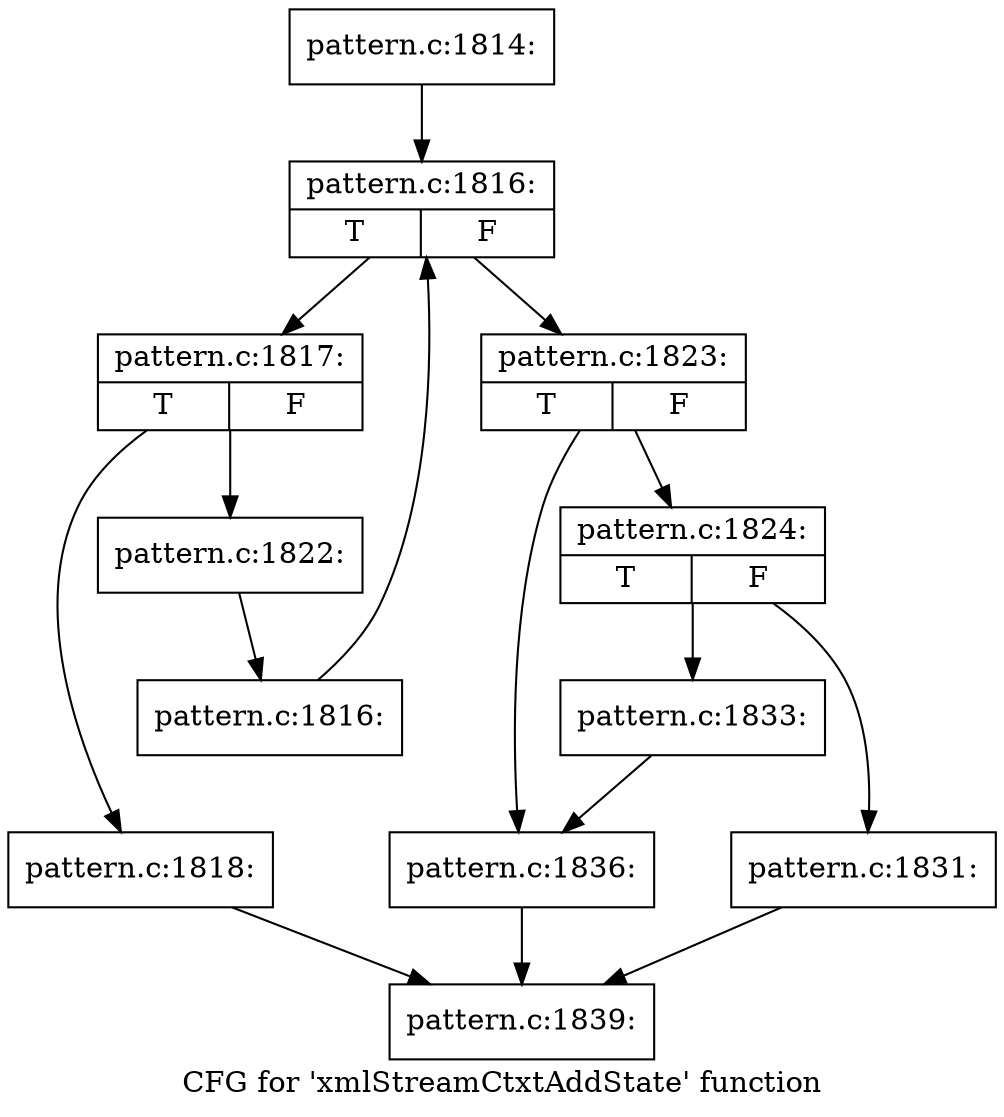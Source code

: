 digraph "CFG for 'xmlStreamCtxtAddState' function" {
	label="CFG for 'xmlStreamCtxtAddState' function";

	Node0x55c8a1154f60 [shape=record,label="{pattern.c:1814:}"];
	Node0x55c8a1154f60 -> Node0x55c8a1176120;
	Node0x55c8a1176120 [shape=record,label="{pattern.c:1816:|{<s0>T|<s1>F}}"];
	Node0x55c8a1176120 -> Node0x55c8a1176400;
	Node0x55c8a1176120 -> Node0x55c8a1175f80;
	Node0x55c8a1176400 [shape=record,label="{pattern.c:1817:|{<s0>T|<s1>F}}"];
	Node0x55c8a1176400 -> Node0x55c8a1176830;
	Node0x55c8a1176400 -> Node0x55c8a1176880;
	Node0x55c8a1176830 [shape=record,label="{pattern.c:1818:}"];
	Node0x55c8a1176830 -> Node0x55c8a1154fb0;
	Node0x55c8a1176880 [shape=record,label="{pattern.c:1822:}"];
	Node0x55c8a1176880 -> Node0x55c8a1176370;
	Node0x55c8a1176370 [shape=record,label="{pattern.c:1816:}"];
	Node0x55c8a1176370 -> Node0x55c8a1176120;
	Node0x55c8a1175f80 [shape=record,label="{pattern.c:1823:|{<s0>T|<s1>F}}"];
	Node0x55c8a1175f80 -> Node0x55c8a1177ec0;
	Node0x55c8a1175f80 -> Node0x55c8a1177f10;
	Node0x55c8a1177ec0 [shape=record,label="{pattern.c:1824:|{<s0>T|<s1>F}}"];
	Node0x55c8a1177ec0 -> Node0x55c8a117a1c0;
	Node0x55c8a1177ec0 -> Node0x55c8a117a210;
	Node0x55c8a117a1c0 [shape=record,label="{pattern.c:1831:}"];
	Node0x55c8a117a1c0 -> Node0x55c8a1154fb0;
	Node0x55c8a117a210 [shape=record,label="{pattern.c:1833:}"];
	Node0x55c8a117a210 -> Node0x55c8a1177f10;
	Node0x55c8a1177f10 [shape=record,label="{pattern.c:1836:}"];
	Node0x55c8a1177f10 -> Node0x55c8a1154fb0;
	Node0x55c8a1154fb0 [shape=record,label="{pattern.c:1839:}"];
}

